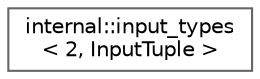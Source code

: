 digraph "类继承关系图"
{
 // LATEX_PDF_SIZE
  bgcolor="transparent";
  edge [fontname=Helvetica,fontsize=10,labelfontname=Helvetica,labelfontsize=10];
  node [fontname=Helvetica,fontsize=10,shape=box,height=0.2,width=0.4];
  rankdir="LR";
  Node0 [id="Node000000",label="internal::input_types\l\< 2, InputTuple \>",height=0.2,width=0.4,color="grey40", fillcolor="white", style="filled",URL="$structinternal_1_1input__types_3_012_00_01_input_tuple_01_4.html",tooltip=" "];
}
